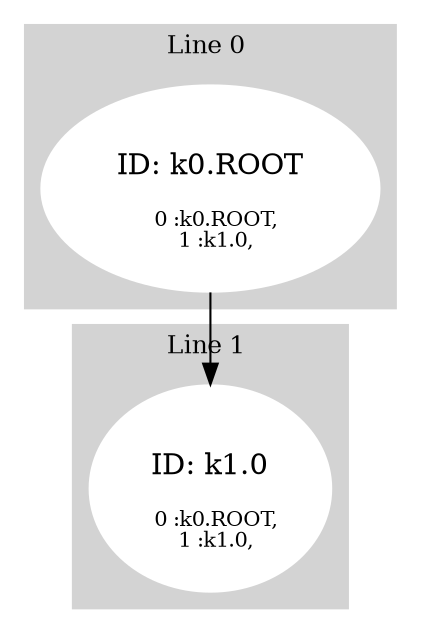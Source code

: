digraph G {
     compound=true 
subgraph cluster_line_0 {
 style=filled;
 color=lightgrey; 
     node [style=filled,color=white]; 
k0_ROOT [label=<<BR /> ID: k0.ROOT <BR /><BR /><FONT POINT-SIZE="10">  0 :k0.ROOT,</FONT><BR /><FONT POINT-SIZE="10">  1 :k1.0,</FONT>>]
     fontsize="12" 
     label = "Line 0 " 
 }
subgraph cluster_line_1 {
 style=filled;
 color=lightgrey; 
     node [style=filled,color=white]; 
k1_0 [label=<<BR /> ID: k1.0 <BR /><BR /><FONT POINT-SIZE="10">  0 :k0.ROOT,</FONT><BR /><FONT POINT-SIZE="10">  1 :k1.0,</FONT>>]
     fontsize="12" 
     label = "Line 1 " 
 }
k0_ROOT -> k1_0 
}